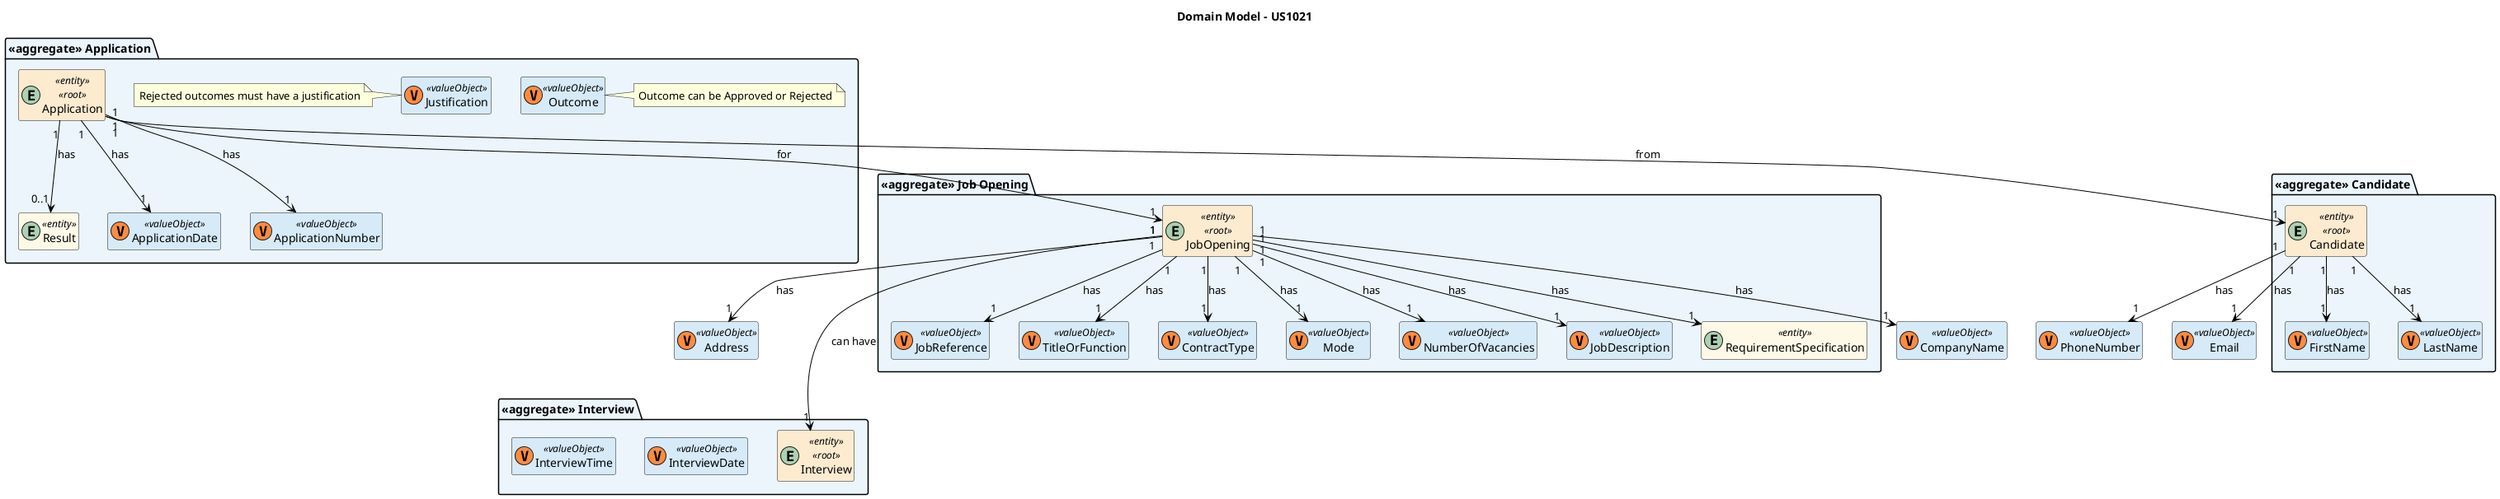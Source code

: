 @startuml domain-model

title Domain Model - US1021

hide empty members
'skinparam Linetype ortho

skinparam class {
    BackgroundColor<<valueObject>> #D6EAF8
    BackgroundColor<<root>> #FDEBD0
    BackgroundColor<<service>> #D1F2EB
    BackgroundColor #FEF9E7
    ArrowColor Black
}

class CompanyName <<valueObject>> <<(V, #FF8B40)>> {}

' Job Opening Aggregate
package "<<aggregate>> Job Opening" {
    entity JobOpening <<entity>> <<root>> {}

    class JobReference <<valueObject>> <<(V, #FF8B40)>> {}
    class TitleOrFunction <<valueObject>> <<(V, #FF8B40)>> {}
    class ContractType <<valueObject>> <<(V, #FF8B40)>> {}
    class Mode <<valueObject>> <<(V, #FF8B40)>> {}
    class NumberOfVacancies <<valueObject>> <<(V, #FF8B40)>> {}
    class JobDescription <<valueObject>> <<(V, #FF8B40)>> {}
    entity RequirementSpecification <<entity>> {}
}

class Address <<valueObject>> <<(V, #FF8B40)>> {}


class PhoneNumber <<valueObject>> <<(V, #FF8B40)>> {}
class Email <<valueObject>> <<(V, #FF8B40)>> {}

' Application Aggregate
package "<<aggregate>> Application" {
    entity Application <<entity>> <<root>> {}
    entity Result <<entity>> {}

    class ApplicationDate <<valueObject>> <<(V, #FF8B40)>> {}
    class ApplicationNumber <<valueObject>> <<(V, #FF8B40)>> {}
    class Outcome <<valueObject>> <<(V, #FF8B40)>> {}
    class Justification <<valueObject>> <<(V, #FF8B40)>> {}

    note right of Outcome: Outcome can be Approved or Rejected
    note left of Justification: Rejected outcomes must have a justification
}

' Candidate Aggregate
package "<<aggregate>> Candidate" {
    entity Candidate <<entity>> <<root>> {}

    class FirstName <<valueObject>> <<(V, #FF8B40)>> {}
    class LastName <<valueObject>> <<(V, #FF8B40)>> {}
}

' Interview Aggregate
package "<<aggregate>> Interview" {
    entity Interview <<entity>> <<root>> {}

    class InterviewDate <<valueObject>> <<(V, #FF8B40)>> {}
    class InterviewTime <<valueObject>> <<(V, #FF8B40)>> {}
}

' Job Opening relationships
JobOpening "1" --> "1" JobReference : has
JobOpening "1" --> "1" TitleOrFunction : has
JobOpening "1" --> "1" ContractType : has
JobOpening "1" --> "1" Mode : has
JobOpening "1" --> "1" Address : has
JobOpening "1" --> "1" CompanyName : has
JobOpening "1" --> "1" NumberOfVacancies : has
JobOpening "1" --> "1" JobDescription : has
JobOpening "1" --> "1" RequirementSpecification: has
JobOpening "1" -down--> "1" Interview : can have

' Application relationships
Application "1" --> "1" ApplicationDate : has
Application "1" --> "1" ApplicationNumber : has
Application "1" --> "0..1" Result : has
Application "1" --> "1" JobOpening : for
Application "1" --> "1" Candidate : from

' Candidate relationships
Candidate "1" --> "1" FirstName : has
Candidate "1" --> "1" LastName : has
Candidate "1" --> "1" PhoneNumber : has
Candidate "1" --> "1" Email : has

skinparam package {
    BackgroundColor #EBF5FB
}


@enduml